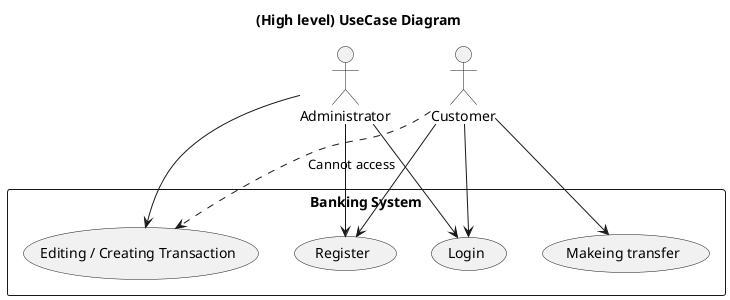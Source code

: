 @startuml
title (High level) UseCase Diagram

rectangle "Banking System" {
    (Login)
    (Register)
    (Makeing transfer) as m1
    (Editing / Creating Transaction) as a1
}

:Customer: 
:Administrator:

Customer --> (Login)
Customer --> (Register)
Customer --> (m1)
Administrator --> (Login)
Administrator --> (Register)
Administrator --> (a1)
Customer ..> (a1) : Cannot access
@enduml
